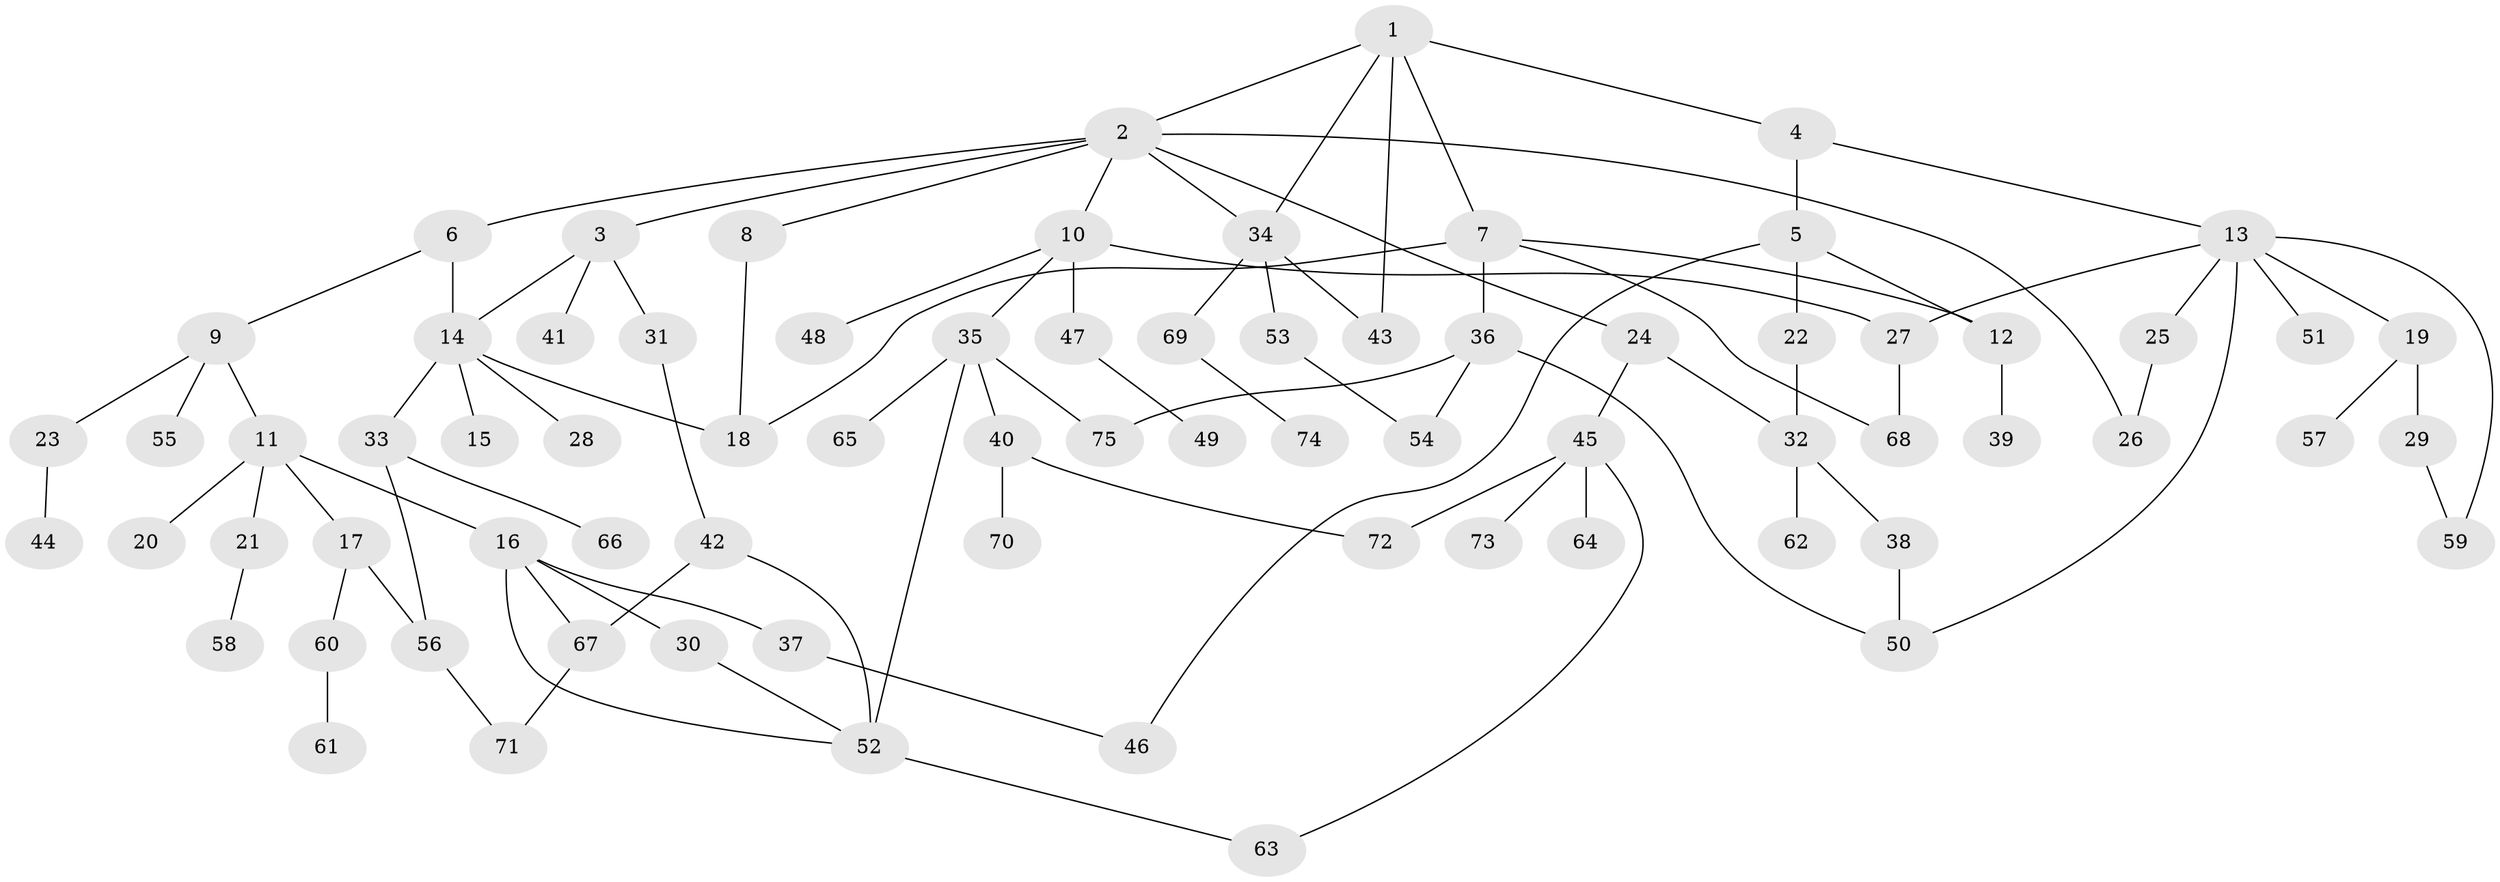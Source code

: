 // coarse degree distribution, {9: 0.021739130434782608, 3: 0.2391304347826087, 4: 0.08695652173913043, 7: 0.043478260869565216, 6: 0.021739130434782608, 2: 0.1956521739130435, 5: 0.08695652173913043, 1: 0.30434782608695654}
// Generated by graph-tools (version 1.1) at 2025/23/03/03/25 07:23:34]
// undirected, 75 vertices, 98 edges
graph export_dot {
graph [start="1"]
  node [color=gray90,style=filled];
  1;
  2;
  3;
  4;
  5;
  6;
  7;
  8;
  9;
  10;
  11;
  12;
  13;
  14;
  15;
  16;
  17;
  18;
  19;
  20;
  21;
  22;
  23;
  24;
  25;
  26;
  27;
  28;
  29;
  30;
  31;
  32;
  33;
  34;
  35;
  36;
  37;
  38;
  39;
  40;
  41;
  42;
  43;
  44;
  45;
  46;
  47;
  48;
  49;
  50;
  51;
  52;
  53;
  54;
  55;
  56;
  57;
  58;
  59;
  60;
  61;
  62;
  63;
  64;
  65;
  66;
  67;
  68;
  69;
  70;
  71;
  72;
  73;
  74;
  75;
  1 -- 2;
  1 -- 4;
  1 -- 7;
  1 -- 34;
  1 -- 43;
  2 -- 3;
  2 -- 6;
  2 -- 8;
  2 -- 10;
  2 -- 24;
  2 -- 34;
  2 -- 26;
  3 -- 31;
  3 -- 41;
  3 -- 14;
  4 -- 5;
  4 -- 13;
  5 -- 12;
  5 -- 22;
  5 -- 46;
  6 -- 9;
  6 -- 14;
  7 -- 36;
  7 -- 68;
  7 -- 12;
  7 -- 18;
  8 -- 18;
  9 -- 11;
  9 -- 23;
  9 -- 55;
  10 -- 35;
  10 -- 47;
  10 -- 48;
  10 -- 27;
  11 -- 16;
  11 -- 17;
  11 -- 20;
  11 -- 21;
  12 -- 39;
  13 -- 19;
  13 -- 25;
  13 -- 27;
  13 -- 50;
  13 -- 51;
  13 -- 59;
  14 -- 15;
  14 -- 18;
  14 -- 28;
  14 -- 33;
  16 -- 30;
  16 -- 37;
  16 -- 67;
  16 -- 52;
  17 -- 56;
  17 -- 60;
  19 -- 29;
  19 -- 57;
  21 -- 58;
  22 -- 32;
  23 -- 44;
  24 -- 45;
  24 -- 32;
  25 -- 26;
  27 -- 68;
  29 -- 59;
  30 -- 52;
  31 -- 42;
  32 -- 38;
  32 -- 62;
  33 -- 66;
  33 -- 56;
  34 -- 43;
  34 -- 53;
  34 -- 69;
  35 -- 40;
  35 -- 65;
  35 -- 75;
  35 -- 52;
  36 -- 75;
  36 -- 50;
  36 -- 54;
  37 -- 46;
  38 -- 50;
  40 -- 70;
  40 -- 72;
  42 -- 67;
  42 -- 52;
  45 -- 63;
  45 -- 64;
  45 -- 72;
  45 -- 73;
  47 -- 49;
  52 -- 63;
  53 -- 54;
  56 -- 71;
  60 -- 61;
  67 -- 71;
  69 -- 74;
}
